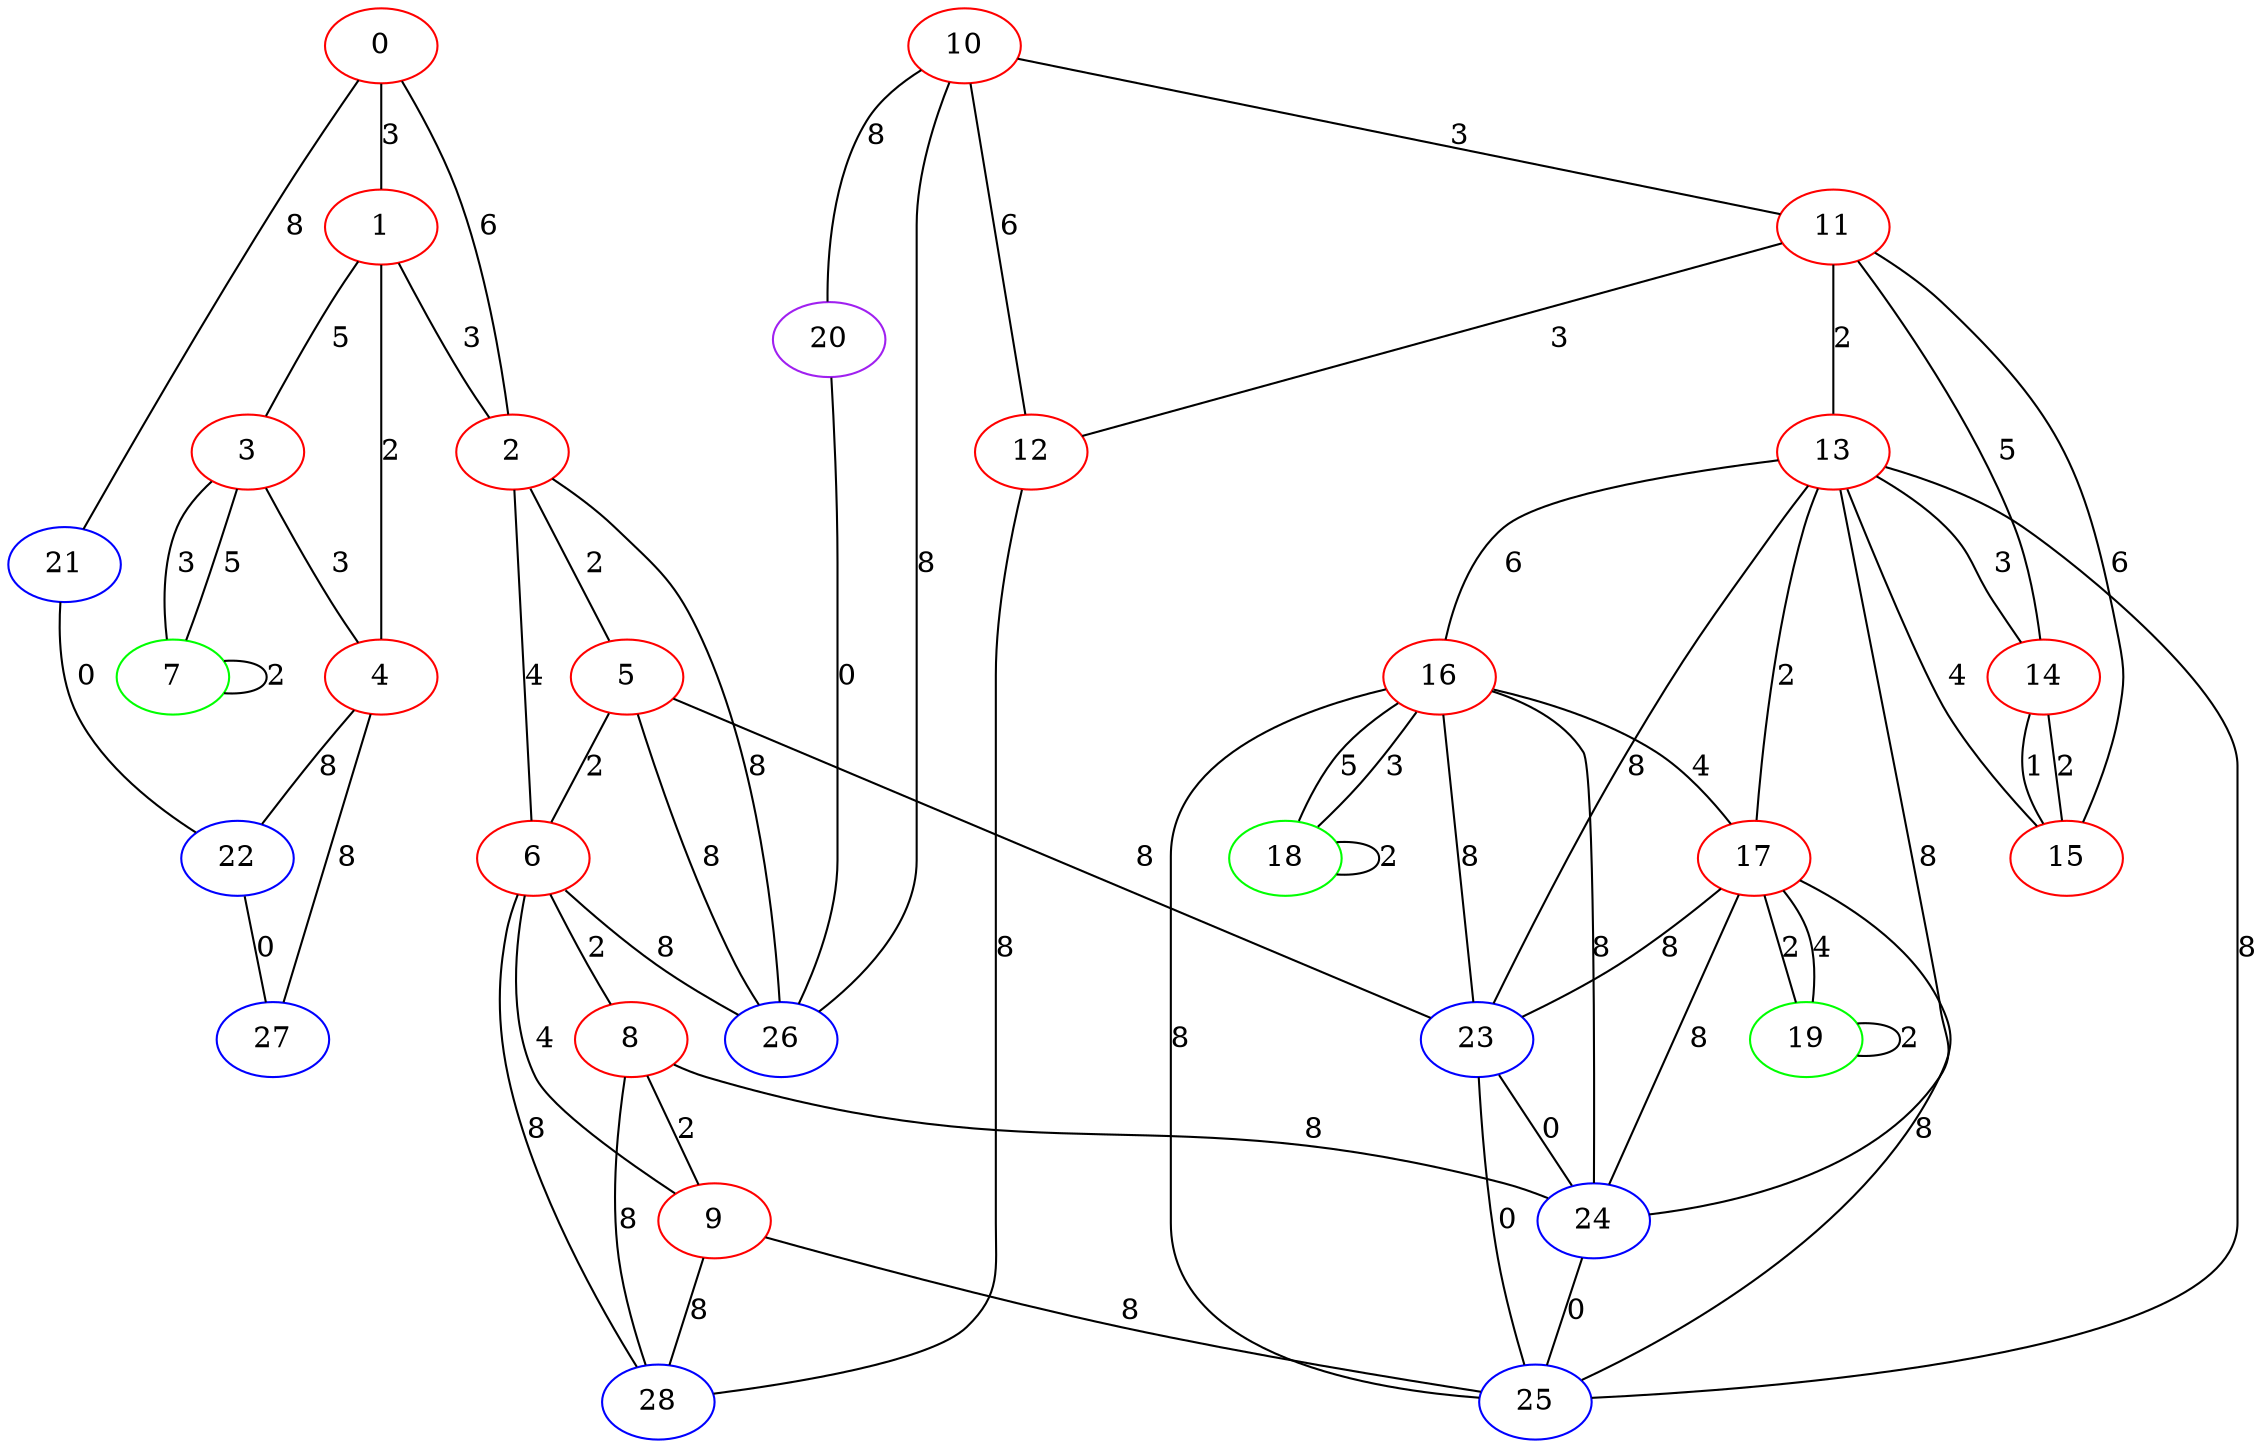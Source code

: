 graph "" {
0 [color=red, weight=1];
1 [color=red, weight=1];
2 [color=red, weight=1];
3 [color=red, weight=1];
4 [color=red, weight=1];
5 [color=red, weight=1];
6 [color=red, weight=1];
7 [color=green, weight=2];
8 [color=red, weight=1];
9 [color=red, weight=1];
10 [color=red, weight=1];
11 [color=red, weight=1];
12 [color=red, weight=1];
13 [color=red, weight=1];
14 [color=red, weight=1];
15 [color=red, weight=1];
16 [color=red, weight=1];
17 [color=red, weight=1];
18 [color=green, weight=2];
19 [color=green, weight=2];
20 [color=purple, weight=4];
21 [color=blue, weight=3];
22 [color=blue, weight=3];
23 [color=blue, weight=3];
24 [color=blue, weight=3];
25 [color=blue, weight=3];
26 [color=blue, weight=3];
27 [color=blue, weight=3];
28 [color=blue, weight=3];
0 -- 1  [key=0, label=3];
0 -- 2  [key=0, label=6];
0 -- 21  [key=0, label=8];
1 -- 2  [key=0, label=3];
1 -- 3  [key=0, label=5];
1 -- 4  [key=0, label=2];
2 -- 26  [key=0, label=8];
2 -- 5  [key=0, label=2];
2 -- 6  [key=0, label=4];
3 -- 4  [key=0, label=3];
3 -- 7  [key=0, label=5];
3 -- 7  [key=1, label=3];
4 -- 27  [key=0, label=8];
4 -- 22  [key=0, label=8];
5 -- 26  [key=0, label=8];
5 -- 6  [key=0, label=2];
5 -- 23  [key=0, label=8];
6 -- 8  [key=0, label=2];
6 -- 9  [key=0, label=4];
6 -- 26  [key=0, label=8];
6 -- 28  [key=0, label=8];
7 -- 7  [key=0, label=2];
8 -- 24  [key=0, label=8];
8 -- 9  [key=0, label=2];
8 -- 28  [key=0, label=8];
9 -- 25  [key=0, label=8];
9 -- 28  [key=0, label=8];
10 -- 20  [key=0, label=8];
10 -- 26  [key=0, label=8];
10 -- 11  [key=0, label=3];
10 -- 12  [key=0, label=6];
11 -- 12  [key=0, label=3];
11 -- 13  [key=0, label=2];
11 -- 14  [key=0, label=5];
11 -- 15  [key=0, label=6];
12 -- 28  [key=0, label=8];
13 -- 14  [key=0, label=3];
13 -- 15  [key=0, label=4];
13 -- 16  [key=0, label=6];
13 -- 17  [key=0, label=2];
13 -- 23  [key=0, label=8];
13 -- 24  [key=0, label=8];
13 -- 25  [key=0, label=8];
14 -- 15  [key=0, label=2];
14 -- 15  [key=1, label=1];
16 -- 17  [key=0, label=4];
16 -- 18  [key=0, label=5];
16 -- 18  [key=1, label=3];
16 -- 23  [key=0, label=8];
16 -- 24  [key=0, label=8];
16 -- 25  [key=0, label=8];
17 -- 19  [key=0, label=2];
17 -- 19  [key=1, label=4];
17 -- 23  [key=0, label=8];
17 -- 24  [key=0, label=8];
17 -- 25  [key=0, label=8];
18 -- 18  [key=0, label=2];
19 -- 19  [key=0, label=2];
20 -- 26  [key=0, label=0];
21 -- 22  [key=0, label=0];
22 -- 27  [key=0, label=0];
23 -- 24  [key=0, label=0];
23 -- 25  [key=0, label=0];
24 -- 25  [key=0, label=0];
}
